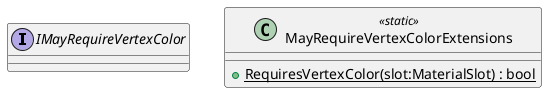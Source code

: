 @startuml
interface IMayRequireVertexColor {
}
class MayRequireVertexColorExtensions <<static>> {
    + {static} RequiresVertexColor(slot:MaterialSlot) : bool
}
@enduml

